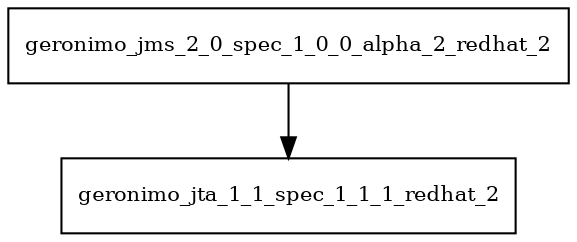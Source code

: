 digraph geronimo_jms_2_0_spec_1_0_0_alpha_2_redhat_2_dependencies {
  node [shape = box, fontsize=10.0];
  geronimo_jms_2_0_spec_1_0_0_alpha_2_redhat_2 -> geronimo_jta_1_1_spec_1_1_1_redhat_2;
}
